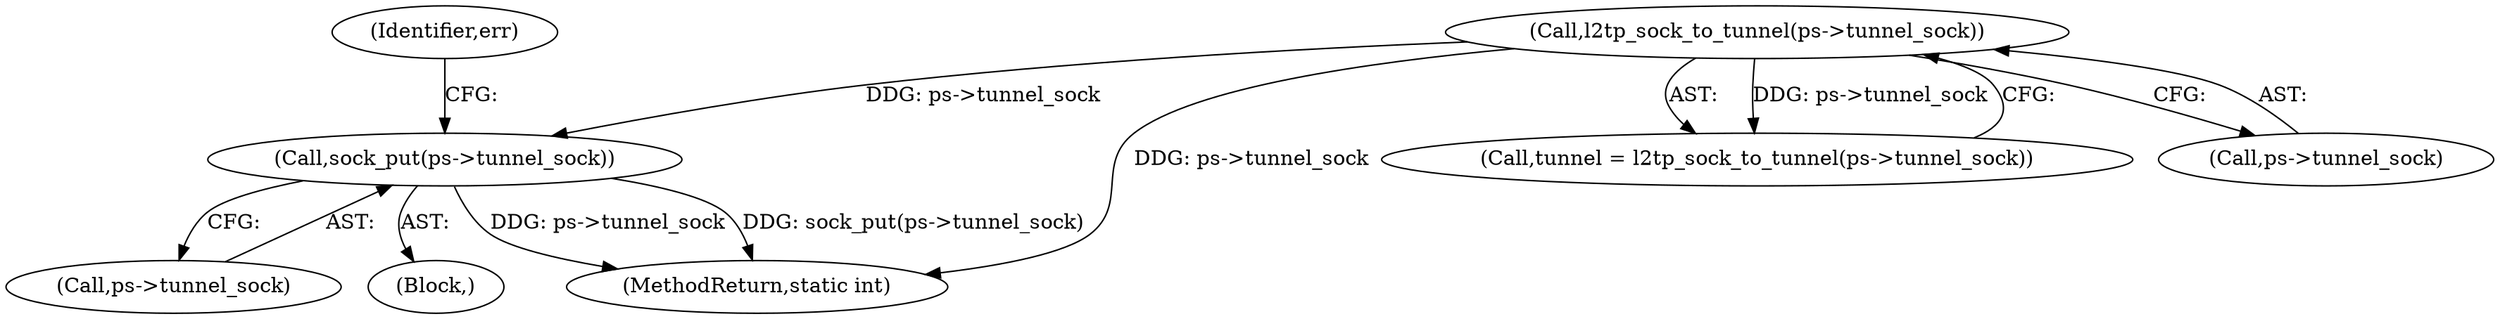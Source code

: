 digraph "0_linux_3cf521f7dc87c031617fd47e4b7aa2593c2f3daf_0@pointer" {
"1000207" [label="(Call,sock_put(ps->tunnel_sock))"];
"1000191" [label="(Call,l2tp_sock_to_tunnel(ps->tunnel_sock))"];
"1000208" [label="(Call,ps->tunnel_sock)"];
"1000207" [label="(Call,sock_put(ps->tunnel_sock))"];
"1000184" [label="(Block,)"];
"1000189" [label="(Call,tunnel = l2tp_sock_to_tunnel(ps->tunnel_sock))"];
"1000228" [label="(MethodReturn,static int)"];
"1000191" [label="(Call,l2tp_sock_to_tunnel(ps->tunnel_sock))"];
"1000220" [label="(Identifier,err)"];
"1000192" [label="(Call,ps->tunnel_sock)"];
"1000207" -> "1000184"  [label="AST: "];
"1000207" -> "1000208"  [label="CFG: "];
"1000208" -> "1000207"  [label="AST: "];
"1000220" -> "1000207"  [label="CFG: "];
"1000207" -> "1000228"  [label="DDG: ps->tunnel_sock"];
"1000207" -> "1000228"  [label="DDG: sock_put(ps->tunnel_sock)"];
"1000191" -> "1000207"  [label="DDG: ps->tunnel_sock"];
"1000191" -> "1000189"  [label="AST: "];
"1000191" -> "1000192"  [label="CFG: "];
"1000192" -> "1000191"  [label="AST: "];
"1000189" -> "1000191"  [label="CFG: "];
"1000191" -> "1000228"  [label="DDG: ps->tunnel_sock"];
"1000191" -> "1000189"  [label="DDG: ps->tunnel_sock"];
}
